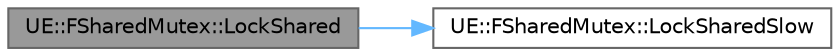 digraph "UE::FSharedMutex::LockShared"
{
 // INTERACTIVE_SVG=YES
 // LATEX_PDF_SIZE
  bgcolor="transparent";
  edge [fontname=Helvetica,fontsize=10,labelfontname=Helvetica,labelfontsize=10];
  node [fontname=Helvetica,fontsize=10,shape=box,height=0.2,width=0.4];
  rankdir="LR";
  Node1 [id="Node000001",label="UE::FSharedMutex::LockShared",height=0.2,width=0.4,color="gray40", fillcolor="grey60", style="filled", fontcolor="black",tooltip=" "];
  Node1 -> Node2 [id="edge1_Node000001_Node000002",color="steelblue1",style="solid",tooltip=" "];
  Node2 [id="Node000002",label="UE::FSharedMutex::LockSharedSlow",height=0.2,width=0.4,color="grey40", fillcolor="white", style="filled",URL="$d5/d40/classUE_1_1FSharedMutex.html#a37138955236766103278f0a5eaa1aa5c",tooltip=" "];
}

